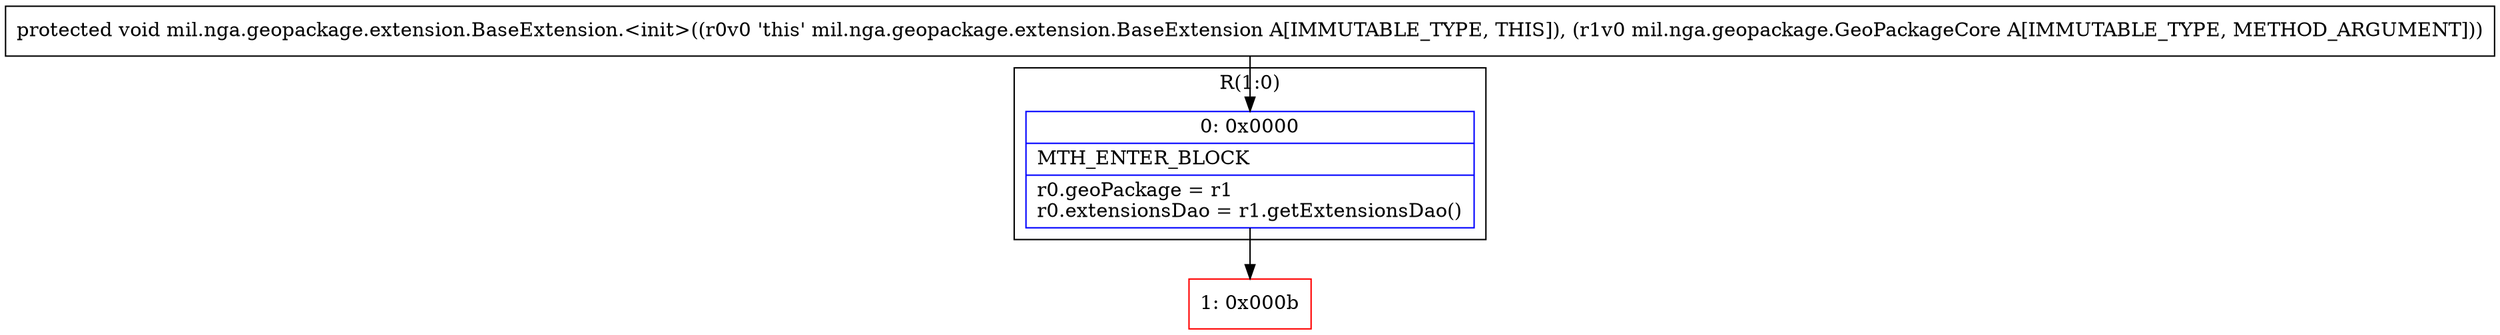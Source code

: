 digraph "CFG formil.nga.geopackage.extension.BaseExtension.\<init\>(Lmil\/nga\/geopackage\/GeoPackageCore;)V" {
subgraph cluster_Region_408211411 {
label = "R(1:0)";
node [shape=record,color=blue];
Node_0 [shape=record,label="{0\:\ 0x0000|MTH_ENTER_BLOCK\l|r0.geoPackage = r1\lr0.extensionsDao = r1.getExtensionsDao()\l}"];
}
Node_1 [shape=record,color=red,label="{1\:\ 0x000b}"];
MethodNode[shape=record,label="{protected void mil.nga.geopackage.extension.BaseExtension.\<init\>((r0v0 'this' mil.nga.geopackage.extension.BaseExtension A[IMMUTABLE_TYPE, THIS]), (r1v0 mil.nga.geopackage.GeoPackageCore A[IMMUTABLE_TYPE, METHOD_ARGUMENT])) }"];
MethodNode -> Node_0;
Node_0 -> Node_1;
}


